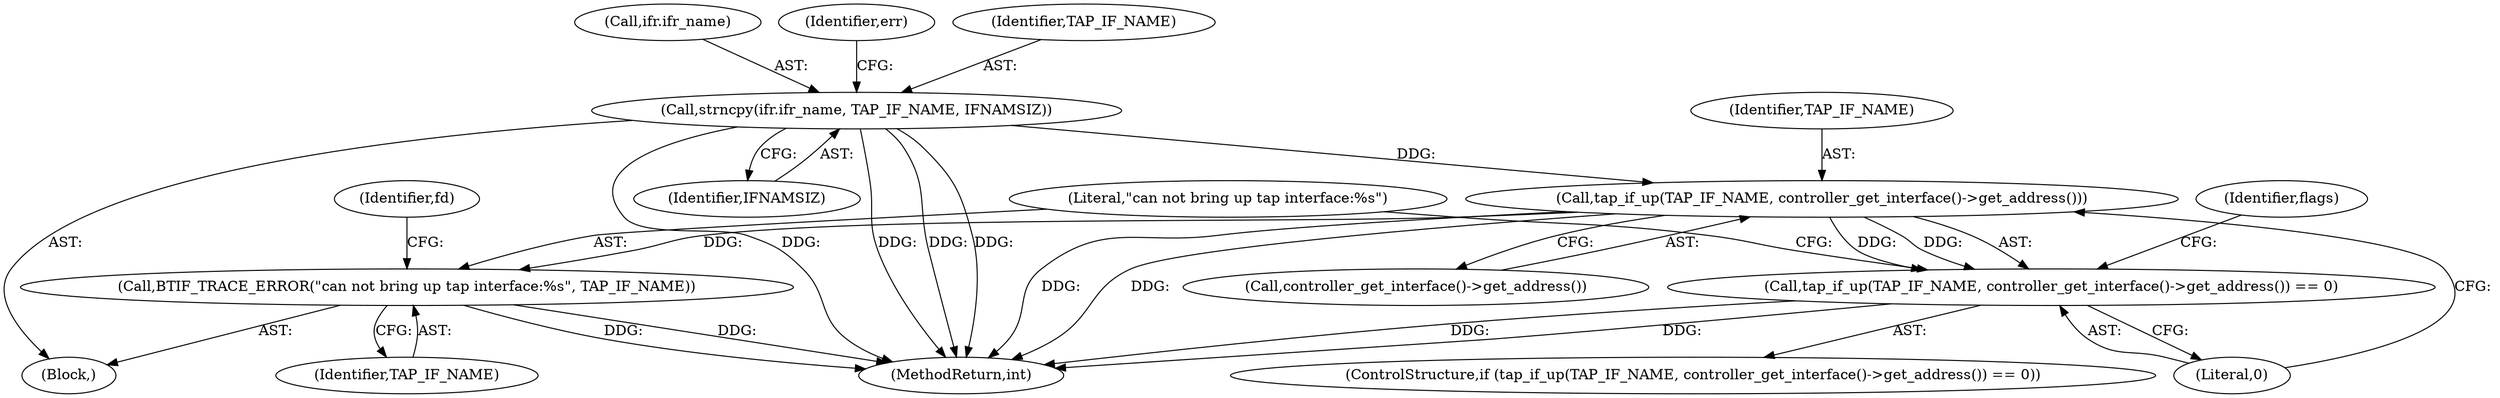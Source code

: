 digraph "0_Android_472271b153c5dc53c28beac55480a8d8434b2d5c_22@API" {
"1000139" [label="(Call,strncpy(ifr.ifr_name, TAP_IF_NAME, IFNAMSIZ))"];
"1000169" [label="(Call,tap_if_up(TAP_IF_NAME, controller_get_interface()->get_address()))"];
"1000168" [label="(Call,tap_if_up(TAP_IF_NAME, controller_get_interface()->get_address()) == 0)"];
"1000189" [label="(Call,BTIF_TRACE_ERROR(\"can not bring up tap interface:%s\", TAP_IF_NAME))"];
"1000189" [label="(Call,BTIF_TRACE_ERROR(\"can not bring up tap interface:%s\", TAP_IF_NAME))"];
"1000140" [label="(Call,ifr.ifr_name)"];
"1000191" [label="(Identifier,TAP_IF_NAME)"];
"1000103" [label="(Block,)"];
"1000171" [label="(Call,controller_get_interface()->get_address())"];
"1000176" [label="(Identifier,flags)"];
"1000148" [label="(Identifier,err)"];
"1000169" [label="(Call,tap_if_up(TAP_IF_NAME, controller_get_interface()->get_address()))"];
"1000196" [label="(MethodReturn,int)"];
"1000172" [label="(Literal,0)"];
"1000167" [label="(ControlStructure,if (tap_if_up(TAP_IF_NAME, controller_get_interface()->get_address()) == 0))"];
"1000170" [label="(Identifier,TAP_IF_NAME)"];
"1000144" [label="(Identifier,IFNAMSIZ)"];
"1000190" [label="(Literal,\"can not bring up tap interface:%s\")"];
"1000193" [label="(Identifier,fd)"];
"1000168" [label="(Call,tap_if_up(TAP_IF_NAME, controller_get_interface()->get_address()) == 0)"];
"1000143" [label="(Identifier,TAP_IF_NAME)"];
"1000139" [label="(Call,strncpy(ifr.ifr_name, TAP_IF_NAME, IFNAMSIZ))"];
"1000139" -> "1000103"  [label="AST: "];
"1000139" -> "1000144"  [label="CFG: "];
"1000140" -> "1000139"  [label="AST: "];
"1000143" -> "1000139"  [label="AST: "];
"1000144" -> "1000139"  [label="AST: "];
"1000148" -> "1000139"  [label="CFG: "];
"1000139" -> "1000196"  [label="DDG: "];
"1000139" -> "1000196"  [label="DDG: "];
"1000139" -> "1000196"  [label="DDG: "];
"1000139" -> "1000196"  [label="DDG: "];
"1000139" -> "1000169"  [label="DDG: "];
"1000169" -> "1000168"  [label="AST: "];
"1000169" -> "1000171"  [label="CFG: "];
"1000170" -> "1000169"  [label="AST: "];
"1000171" -> "1000169"  [label="AST: "];
"1000172" -> "1000169"  [label="CFG: "];
"1000169" -> "1000196"  [label="DDG: "];
"1000169" -> "1000196"  [label="DDG: "];
"1000169" -> "1000168"  [label="DDG: "];
"1000169" -> "1000168"  [label="DDG: "];
"1000169" -> "1000189"  [label="DDG: "];
"1000168" -> "1000167"  [label="AST: "];
"1000168" -> "1000172"  [label="CFG: "];
"1000172" -> "1000168"  [label="AST: "];
"1000176" -> "1000168"  [label="CFG: "];
"1000190" -> "1000168"  [label="CFG: "];
"1000168" -> "1000196"  [label="DDG: "];
"1000168" -> "1000196"  [label="DDG: "];
"1000189" -> "1000103"  [label="AST: "];
"1000189" -> "1000191"  [label="CFG: "];
"1000190" -> "1000189"  [label="AST: "];
"1000191" -> "1000189"  [label="AST: "];
"1000193" -> "1000189"  [label="CFG: "];
"1000189" -> "1000196"  [label="DDG: "];
"1000189" -> "1000196"  [label="DDG: "];
}
